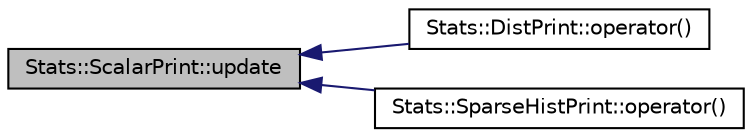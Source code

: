 digraph G
{
  edge [fontname="Helvetica",fontsize="10",labelfontname="Helvetica",labelfontsize="10"];
  node [fontname="Helvetica",fontsize="10",shape=record];
  rankdir=LR;
  Node1 [label="Stats::ScalarPrint::update",height=0.2,width=0.4,color="black", fillcolor="grey75", style="filled" fontcolor="black"];
  Node1 -> Node2 [dir=back,color="midnightblue",fontsize="10",style="solid",fontname="Helvetica"];
  Node2 [label="Stats::DistPrint::operator()",height=0.2,width=0.4,color="black", fillcolor="white", style="filled",URL="$structStats_1_1DistPrint.html#aa51349aa88ffc6493871b704b51deb16"];
  Node1 -> Node3 [dir=back,color="midnightblue",fontsize="10",style="solid",fontname="Helvetica"];
  Node3 [label="Stats::SparseHistPrint::operator()",height=0.2,width=0.4,color="black", fillcolor="white", style="filled",URL="$structStats_1_1SparseHistPrint.html#ad86b4f53f3cade0f530d537bd121a6ef"];
}
